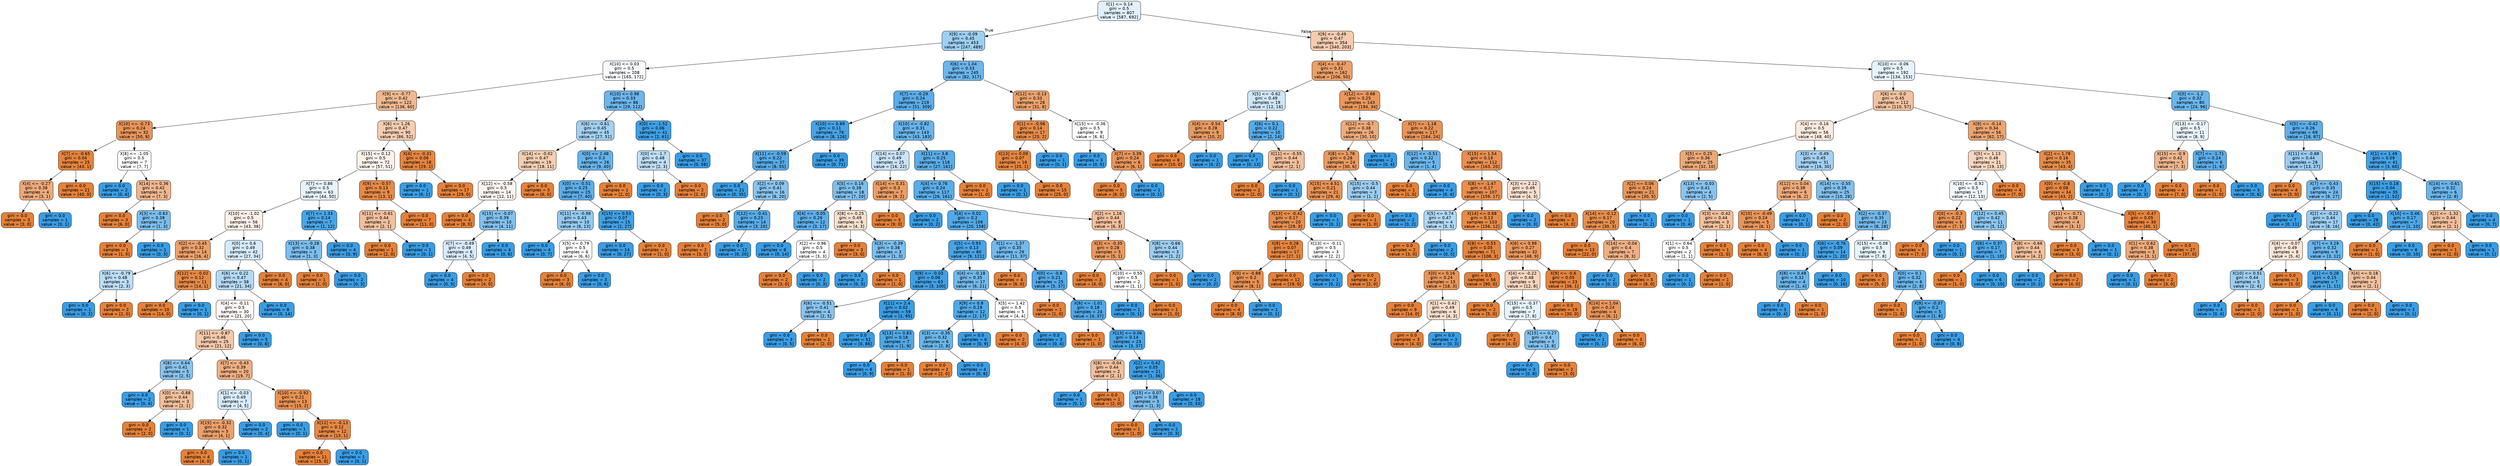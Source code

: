 digraph Tree {
node [shape=box, style="filled, rounded", color="black", fontname=helvetica] ;
edge [fontname=helvetica] ;
0 [label="X[1] <= 0.14\ngini = 0.5\nsamples = 807\nvalue = [587, 692]", fillcolor="#e1f0fb"] ;
1 [label="X[9] <= -0.09\ngini = 0.45\nsamples = 453\nvalue = [247, 489]", fillcolor="#9dcff2"] ;
0 -> 1 [labeldistance=2.5, labelangle=45, headlabel="True"] ;
2 [label="X[10] <= 0.03\ngini = 0.5\nsamples = 208\nvalue = [165, 172]", fillcolor="#f7fbfe"] ;
1 -> 2 ;
3 [label="X[9] <= -0.77\ngini = 0.42\nsamples = 122\nvalue = [136, 60]", fillcolor="#f0b990"] ;
2 -> 3 ;
4 [label="X[10] <= -0.73\ngini = 0.24\nsamples = 32\nvalue = [50, 8]", fillcolor="#e99559"] ;
3 -> 4 ;
5 [label="X[7] <= -0.65\ngini = 0.04\nsamples = 25\nvalue = [43, 1]", fillcolor="#e6843e"] ;
4 -> 5 ;
6 [label="X[4] <= -0.27\ngini = 0.38\nsamples = 4\nvalue = [3, 1]", fillcolor="#eeab7b"] ;
5 -> 6 ;
7 [label="gini = 0.0\nsamples = 3\nvalue = [3, 0]", fillcolor="#e58139"] ;
6 -> 7 ;
8 [label="gini = 0.0\nsamples = 1\nvalue = [0, 1]", fillcolor="#399de5"] ;
6 -> 8 ;
9 [label="gini = 0.0\nsamples = 21\nvalue = [40, 0]", fillcolor="#e58139"] ;
5 -> 9 ;
10 [label="X[8] <= -1.05\ngini = 0.5\nsamples = 7\nvalue = [7, 7]", fillcolor="#ffffff"] ;
4 -> 10 ;
11 [label="gini = 0.0\nsamples = 2\nvalue = [0, 4]", fillcolor="#399de5"] ;
10 -> 11 ;
12 [label="X[14] <= 0.36\ngini = 0.42\nsamples = 5\nvalue = [7, 3]", fillcolor="#f0b78e"] ;
10 -> 12 ;
13 [label="gini = 0.0\nsamples = 3\nvalue = [6, 0]", fillcolor="#e58139"] ;
12 -> 13 ;
14 [label="X[3] <= -0.63\ngini = 0.38\nsamples = 2\nvalue = [1, 3]", fillcolor="#7bbeee"] ;
12 -> 14 ;
15 [label="gini = 0.0\nsamples = 1\nvalue = [1, 0]", fillcolor="#e58139"] ;
14 -> 15 ;
16 [label="gini = 0.0\nsamples = 1\nvalue = [0, 3]", fillcolor="#399de5"] ;
14 -> 16 ;
17 [label="X[6] <= 1.26\ngini = 0.47\nsamples = 90\nvalue = [86, 52]", fillcolor="#f5cdb1"] ;
3 -> 17 ;
18 [label="X[15] <= 0.12\ngini = 0.5\nsamples = 72\nvalue = [57, 51]", fillcolor="#fcf2ea"] ;
17 -> 18 ;
19 [label="X[7] <= 0.86\ngini = 0.5\nsamples = 63\nvalue = [44, 50]", fillcolor="#e7f3fc"] ;
18 -> 19 ;
20 [label="X[10] <= -1.02\ngini = 0.5\nsamples = 56\nvalue = [43, 38]", fillcolor="#fcf0e8"] ;
19 -> 20 ;
21 [label="X[2] <= -0.45\ngini = 0.32\nsamples = 14\nvalue = [16, 4]", fillcolor="#eca06a"] ;
20 -> 21 ;
22 [label="X[6] <= -0.79\ngini = 0.48\nsamples = 3\nvalue = [2, 3]", fillcolor="#bddef6"] ;
21 -> 22 ;
23 [label="gini = 0.0\nsamples = 1\nvalue = [0, 3]", fillcolor="#399de5"] ;
22 -> 23 ;
24 [label="gini = 0.0\nsamples = 2\nvalue = [2, 0]", fillcolor="#e58139"] ;
22 -> 24 ;
25 [label="X[12] <= -0.02\ngini = 0.12\nsamples = 11\nvalue = [14, 1]", fillcolor="#e78a47"] ;
21 -> 25 ;
26 [label="gini = 0.0\nsamples = 10\nvalue = [14, 0]", fillcolor="#e58139"] ;
25 -> 26 ;
27 [label="gini = 0.0\nsamples = 1\nvalue = [0, 1]", fillcolor="#399de5"] ;
25 -> 27 ;
28 [label="X[0] <= 0.6\ngini = 0.49\nsamples = 42\nvalue = [27, 34]", fillcolor="#d6ebfa"] ;
20 -> 28 ;
29 [label="X[6] <= 0.22\ngini = 0.47\nsamples = 38\nvalue = [21, 34]", fillcolor="#b3daf5"] ;
28 -> 29 ;
30 [label="X[4] <= -0.11\ngini = 0.5\nsamples = 30\nvalue = [21, 20]", fillcolor="#fef9f6"] ;
29 -> 30 ;
31 [label="X[11] <= -0.87\ngini = 0.46\nsamples = 25\nvalue = [21, 12]", fillcolor="#f4c9aa"] ;
30 -> 31 ;
32 [label="X[8] <= 0.64\ngini = 0.41\nsamples = 5\nvalue = [2, 5]", fillcolor="#88c4ef"] ;
31 -> 32 ;
33 [label="gini = 0.0\nsamples = 2\nvalue = [0, 4]", fillcolor="#399de5"] ;
32 -> 33 ;
34 [label="X[0] <= -0.88\ngini = 0.44\nsamples = 3\nvalue = [2, 1]", fillcolor="#f2c09c"] ;
32 -> 34 ;
35 [label="gini = 0.0\nsamples = 2\nvalue = [2, 0]", fillcolor="#e58139"] ;
34 -> 35 ;
36 [label="gini = 0.0\nsamples = 1\nvalue = [0, 1]", fillcolor="#399de5"] ;
34 -> 36 ;
37 [label="X[7] <= -0.43\ngini = 0.39\nsamples = 20\nvalue = [19, 7]", fillcolor="#efaf82"] ;
31 -> 37 ;
38 [label="X[1] <= -0.03\ngini = 0.49\nsamples = 7\nvalue = [4, 5]", fillcolor="#d7ebfa"] ;
37 -> 38 ;
39 [label="X[15] <= -0.32\ngini = 0.32\nsamples = 5\nvalue = [4, 1]", fillcolor="#eca06a"] ;
38 -> 39 ;
40 [label="gini = 0.0\nsamples = 4\nvalue = [4, 0]", fillcolor="#e58139"] ;
39 -> 40 ;
41 [label="gini = 0.0\nsamples = 1\nvalue = [0, 1]", fillcolor="#399de5"] ;
39 -> 41 ;
42 [label="gini = 0.0\nsamples = 2\nvalue = [0, 4]", fillcolor="#399de5"] ;
38 -> 42 ;
43 [label="X[10] <= -0.92\ngini = 0.21\nsamples = 13\nvalue = [15, 2]", fillcolor="#e89253"] ;
37 -> 43 ;
44 [label="gini = 0.0\nsamples = 1\nvalue = [0, 1]", fillcolor="#399de5"] ;
43 -> 44 ;
45 [label="X[12] <= -0.13\ngini = 0.12\nsamples = 12\nvalue = [15, 1]", fillcolor="#e78946"] ;
43 -> 45 ;
46 [label="gini = 0.0\nsamples = 11\nvalue = [15, 0]", fillcolor="#e58139"] ;
45 -> 46 ;
47 [label="gini = 0.0\nsamples = 1\nvalue = [0, 1]", fillcolor="#399de5"] ;
45 -> 47 ;
48 [label="gini = 0.0\nsamples = 5\nvalue = [0, 8]", fillcolor="#399de5"] ;
30 -> 48 ;
49 [label="gini = 0.0\nsamples = 8\nvalue = [0, 14]", fillcolor="#399de5"] ;
29 -> 49 ;
50 [label="gini = 0.0\nsamples = 4\nvalue = [6, 0]", fillcolor="#e58139"] ;
28 -> 50 ;
51 [label="X[7] <= 1.33\ngini = 0.14\nsamples = 7\nvalue = [1, 12]", fillcolor="#49a5e7"] ;
19 -> 51 ;
52 [label="X[13] <= -0.28\ngini = 0.38\nsamples = 3\nvalue = [1, 3]", fillcolor="#7bbeee"] ;
51 -> 52 ;
53 [label="gini = 0.0\nsamples = 1\nvalue = [1, 0]", fillcolor="#e58139"] ;
52 -> 53 ;
54 [label="gini = 0.0\nsamples = 2\nvalue = [0, 3]", fillcolor="#399de5"] ;
52 -> 54 ;
55 [label="gini = 0.0\nsamples = 4\nvalue = [0, 9]", fillcolor="#399de5"] ;
51 -> 55 ;
56 [label="X[9] <= -0.57\ngini = 0.13\nsamples = 9\nvalue = [13, 1]", fillcolor="#e78b48"] ;
18 -> 56 ;
57 [label="X[11] <= -0.61\ngini = 0.44\nsamples = 2\nvalue = [2, 1]", fillcolor="#f2c09c"] ;
56 -> 57 ;
58 [label="gini = 0.0\nsamples = 1\nvalue = [2, 0]", fillcolor="#e58139"] ;
57 -> 58 ;
59 [label="gini = 0.0\nsamples = 1\nvalue = [0, 1]", fillcolor="#399de5"] ;
57 -> 59 ;
60 [label="gini = 0.0\nsamples = 7\nvalue = [11, 0]", fillcolor="#e58139"] ;
56 -> 60 ;
61 [label="X[4] <= -0.31\ngini = 0.06\nsamples = 18\nvalue = [29, 1]", fillcolor="#e68540"] ;
17 -> 61 ;
62 [label="gini = 0.0\nsamples = 1\nvalue = [0, 1]", fillcolor="#399de5"] ;
61 -> 62 ;
63 [label="gini = 0.0\nsamples = 17\nvalue = [29, 0]", fillcolor="#e58139"] ;
61 -> 63 ;
64 [label="X[10] <= 0.98\ngini = 0.33\nsamples = 86\nvalue = [29, 112]", fillcolor="#6cb6ec"] ;
2 -> 64 ;
65 [label="X[6] <= -0.61\ngini = 0.45\nsamples = 45\nvalue = [27, 51]", fillcolor="#a2d1f3"] ;
64 -> 65 ;
66 [label="X[14] <= -0.02\ngini = 0.47\nsamples = 19\nvalue = [18, 11]", fillcolor="#f5ceb2"] ;
65 -> 66 ;
67 [label="X[12] <= -0.58\ngini = 0.5\nsamples = 14\nvalue = [12, 11]", fillcolor="#fdf5ef"] ;
66 -> 67 ;
68 [label="gini = 0.0\nsamples = 4\nvalue = [8, 0]", fillcolor="#e58139"] ;
67 -> 68 ;
69 [label="X[15] <= -0.07\ngini = 0.39\nsamples = 10\nvalue = [4, 11]", fillcolor="#81c1ee"] ;
67 -> 69 ;
70 [label="X[7] <= -0.49\ngini = 0.49\nsamples = 6\nvalue = [4, 5]", fillcolor="#d7ebfa"] ;
69 -> 70 ;
71 [label="gini = 0.0\nsamples = 4\nvalue = [0, 5]", fillcolor="#399de5"] ;
70 -> 71 ;
72 [label="gini = 0.0\nsamples = 2\nvalue = [4, 0]", fillcolor="#e58139"] ;
70 -> 72 ;
73 [label="gini = 0.0\nsamples = 4\nvalue = [0, 6]", fillcolor="#399de5"] ;
69 -> 73 ;
74 [label="gini = 0.0\nsamples = 5\nvalue = [6, 0]", fillcolor="#e58139"] ;
66 -> 74 ;
75 [label="X[0] <= 2.48\ngini = 0.3\nsamples = 26\nvalue = [9, 40]", fillcolor="#66b3eb"] ;
65 -> 75 ;
76 [label="X[0] <= -0.51\ngini = 0.25\nsamples = 25\nvalue = [7, 40]", fillcolor="#5caeea"] ;
75 -> 76 ;
77 [label="X[11] <= -0.98\ngini = 0.43\nsamples = 10\nvalue = [6, 13]", fillcolor="#94caf1"] ;
76 -> 77 ;
78 [label="gini = 0.0\nsamples = 4\nvalue = [0, 7]", fillcolor="#399de5"] ;
77 -> 78 ;
79 [label="X[5] <= 0.79\ngini = 0.5\nsamples = 6\nvalue = [6, 6]", fillcolor="#ffffff"] ;
77 -> 79 ;
80 [label="gini = 0.0\nsamples = 3\nvalue = [6, 0]", fillcolor="#e58139"] ;
79 -> 80 ;
81 [label="gini = 0.0\nsamples = 3\nvalue = [0, 6]", fillcolor="#399de5"] ;
79 -> 81 ;
82 [label="X[15] <= 0.53\ngini = 0.07\nsamples = 15\nvalue = [1, 27]", fillcolor="#40a1e6"] ;
76 -> 82 ;
83 [label="gini = 0.0\nsamples = 14\nvalue = [0, 27]", fillcolor="#399de5"] ;
82 -> 83 ;
84 [label="gini = 0.0\nsamples = 1\nvalue = [1, 0]", fillcolor="#e58139"] ;
82 -> 84 ;
85 [label="gini = 0.0\nsamples = 1\nvalue = [2, 0]", fillcolor="#e58139"] ;
75 -> 85 ;
86 [label="X[0] <= -1.52\ngini = 0.06\nsamples = 41\nvalue = [2, 61]", fillcolor="#3fa0e6"] ;
64 -> 86 ;
87 [label="X[0] <= -1.7\ngini = 0.48\nsamples = 4\nvalue = [2, 3]", fillcolor="#bddef6"] ;
86 -> 87 ;
88 [label="gini = 0.0\nsamples = 2\nvalue = [0, 3]", fillcolor="#399de5"] ;
87 -> 88 ;
89 [label="gini = 0.0\nsamples = 2\nvalue = [2, 0]", fillcolor="#e58139"] ;
87 -> 89 ;
90 [label="gini = 0.0\nsamples = 37\nvalue = [0, 58]", fillcolor="#399de5"] ;
86 -> 90 ;
91 [label="X[6] <= 1.04\ngini = 0.33\nsamples = 245\nvalue = [82, 317]", fillcolor="#6cb6ec"] ;
1 -> 91 ;
92 [label="X[7] <= -0.29\ngini = 0.24\nsamples = 219\nvalue = [51, 309]", fillcolor="#5aade9"] ;
91 -> 92 ;
93 [label="X[10] <= 0.89\ngini = 0.11\nsamples = 76\nvalue = [8, 126]", fillcolor="#46a3e7"] ;
92 -> 93 ;
94 [label="X[11] <= -0.59\ngini = 0.22\nsamples = 37\nvalue = [8, 55]", fillcolor="#56abe9"] ;
93 -> 94 ;
95 [label="gini = 0.0\nsamples = 21\nvalue = [0, 35]", fillcolor="#399de5"] ;
94 -> 95 ;
96 [label="X[2] <= 0.09\ngini = 0.41\nsamples = 16\nvalue = [8, 20]", fillcolor="#88c4ef"] ;
94 -> 96 ;
97 [label="gini = 0.0\nsamples = 2\nvalue = [5, 0]", fillcolor="#e58139"] ;
96 -> 97 ;
98 [label="X[12] <= -0.41\ngini = 0.23\nsamples = 14\nvalue = [3, 20]", fillcolor="#57ace9"] ;
96 -> 98 ;
99 [label="gini = 0.0\nsamples = 2\nvalue = [3, 0]", fillcolor="#e58139"] ;
98 -> 99 ;
100 [label="gini = 0.0\nsamples = 12\nvalue = [0, 20]", fillcolor="#399de5"] ;
98 -> 100 ;
101 [label="gini = 0.0\nsamples = 39\nvalue = [0, 71]", fillcolor="#399de5"] ;
93 -> 101 ;
102 [label="X[10] <= -0.82\ngini = 0.31\nsamples = 143\nvalue = [43, 183]", fillcolor="#68b4eb"] ;
92 -> 102 ;
103 [label="X[14] <= 0.07\ngini = 0.49\nsamples = 25\nvalue = [16, 22]", fillcolor="#c9e4f8"] ;
102 -> 103 ;
104 [label="X[5] <= 0.16\ngini = 0.38\nsamples = 18\nvalue = [7, 20]", fillcolor="#7ebfee"] ;
103 -> 104 ;
105 [label="X[4] <= -0.05\ngini = 0.26\nsamples = 12\nvalue = [3, 17]", fillcolor="#5caeea"] ;
104 -> 105 ;
106 [label="gini = 0.0\nsamples = 8\nvalue = [0, 14]", fillcolor="#399de5"] ;
105 -> 106 ;
107 [label="X[2] <= 0.96\ngini = 0.5\nsamples = 4\nvalue = [3, 3]", fillcolor="#ffffff"] ;
105 -> 107 ;
108 [label="gini = 0.0\nsamples = 2\nvalue = [3, 0]", fillcolor="#e58139"] ;
107 -> 108 ;
109 [label="gini = 0.0\nsamples = 2\nvalue = [0, 3]", fillcolor="#399de5"] ;
107 -> 109 ;
110 [label="X[8] <= 0.25\ngini = 0.49\nsamples = 6\nvalue = [4, 3]", fillcolor="#f8e0ce"] ;
104 -> 110 ;
111 [label="gini = 0.0\nsamples = 3\nvalue = [3, 0]", fillcolor="#e58139"] ;
110 -> 111 ;
112 [label="X[3] <= -0.39\ngini = 0.38\nsamples = 3\nvalue = [1, 3]", fillcolor="#7bbeee"] ;
110 -> 112 ;
113 [label="gini = 0.0\nsamples = 2\nvalue = [0, 3]", fillcolor="#399de5"] ;
112 -> 113 ;
114 [label="gini = 0.0\nsamples = 1\nvalue = [1, 0]", fillcolor="#e58139"] ;
112 -> 114 ;
115 [label="X[14] <= 0.31\ngini = 0.3\nsamples = 7\nvalue = [9, 2]", fillcolor="#eb9d65"] ;
103 -> 115 ;
116 [label="gini = 0.0\nsamples = 5\nvalue = [9, 0]", fillcolor="#e58139"] ;
115 -> 116 ;
117 [label="gini = 0.0\nsamples = 2\nvalue = [0, 2]", fillcolor="#399de5"] ;
115 -> 117 ;
118 [label="X[11] <= 3.8\ngini = 0.25\nsamples = 118\nvalue = [27, 161]", fillcolor="#5aade9"] ;
102 -> 118 ;
119 [label="X[4] <= 0.76\ngini = 0.24\nsamples = 117\nvalue = [26, 161]", fillcolor="#59ade9"] ;
118 -> 119 ;
120 [label="X[4] <= 0.02\ngini = 0.2\nsamples = 109\nvalue = [20, 158]", fillcolor="#52a9e8"] ;
119 -> 120 ;
121 [label="X[5] <= 0.93\ngini = 0.13\nsamples = 80\nvalue = [9, 121]", fillcolor="#48a4e7"] ;
120 -> 121 ;
122 [label="X[9] <= -0.03\ngini = 0.06\nsamples = 63\nvalue = [3, 100]", fillcolor="#3fa0e6"] ;
121 -> 122 ;
123 [label="X[6] <= -0.51\ngini = 0.41\nsamples = 4\nvalue = [2, 5]", fillcolor="#88c4ef"] ;
122 -> 123 ;
124 [label="gini = 0.0\nsamples = 3\nvalue = [0, 5]", fillcolor="#399de5"] ;
123 -> 124 ;
125 [label="gini = 0.0\nsamples = 1\nvalue = [2, 0]", fillcolor="#e58139"] ;
123 -> 125 ;
126 [label="X[11] <= 2.4\ngini = 0.02\nsamples = 59\nvalue = [1, 95]", fillcolor="#3b9ee5"] ;
122 -> 126 ;
127 [label="gini = 0.0\nsamples = 52\nvalue = [0, 86]", fillcolor="#399de5"] ;
126 -> 127 ;
128 [label="X[13] <= 0.83\ngini = 0.18\nsamples = 7\nvalue = [1, 9]", fillcolor="#4fa8e8"] ;
126 -> 128 ;
129 [label="gini = 0.0\nsamples = 6\nvalue = [0, 9]", fillcolor="#399de5"] ;
128 -> 129 ;
130 [label="gini = 0.0\nsamples = 1\nvalue = [1, 0]", fillcolor="#e58139"] ;
128 -> 130 ;
131 [label="X[4] <= -0.18\ngini = 0.35\nsamples = 17\nvalue = [6, 21]", fillcolor="#72b9ec"] ;
121 -> 131 ;
132 [label="X[9] <= 0.8\ngini = 0.19\nsamples = 12\nvalue = [2, 17]", fillcolor="#50a9e8"] ;
131 -> 132 ;
133 [label="X[3] <= -0.35\ngini = 0.32\nsamples = 6\nvalue = [2, 8]", fillcolor="#6ab6ec"] ;
132 -> 133 ;
134 [label="gini = 0.0\nsamples = 2\nvalue = [2, 0]", fillcolor="#e58139"] ;
133 -> 134 ;
135 [label="gini = 0.0\nsamples = 4\nvalue = [0, 8]", fillcolor="#399de5"] ;
133 -> 135 ;
136 [label="gini = 0.0\nsamples = 6\nvalue = [0, 9]", fillcolor="#399de5"] ;
132 -> 136 ;
137 [label="X[5] <= 1.42\ngini = 0.5\nsamples = 5\nvalue = [4, 4]", fillcolor="#ffffff"] ;
131 -> 137 ;
138 [label="gini = 0.0\nsamples = 2\nvalue = [4, 0]", fillcolor="#e58139"] ;
137 -> 138 ;
139 [label="gini = 0.0\nsamples = 3\nvalue = [0, 4]", fillcolor="#399de5"] ;
137 -> 139 ;
140 [label="X[1] <= -1.37\ngini = 0.35\nsamples = 29\nvalue = [11, 37]", fillcolor="#74baed"] ;
120 -> 140 ;
141 [label="gini = 0.0\nsamples = 4\nvalue = [6, 0]", fillcolor="#e58139"] ;
140 -> 141 ;
142 [label="X[0] <= -0.8\ngini = 0.21\nsamples = 25\nvalue = [5, 37]", fillcolor="#54aae9"] ;
140 -> 142 ;
143 [label="gini = 0.0\nsamples = 1\nvalue = [1, 0]", fillcolor="#e58139"] ;
142 -> 143 ;
144 [label="X[6] <= -1.01\ngini = 0.18\nsamples = 24\nvalue = [4, 37]", fillcolor="#4ea8e8"] ;
142 -> 144 ;
145 [label="gini = 0.0\nsamples = 1\nvalue = [1, 0]", fillcolor="#e58139"] ;
144 -> 145 ;
146 [label="X[13] <= 0.06\ngini = 0.14\nsamples = 23\nvalue = [3, 37]", fillcolor="#49a5e7"] ;
144 -> 146 ;
147 [label="X[8] <= -0.04\ngini = 0.44\nsamples = 2\nvalue = [2, 1]", fillcolor="#f2c09c"] ;
146 -> 147 ;
148 [label="gini = 0.0\nsamples = 1\nvalue = [0, 1]", fillcolor="#399de5"] ;
147 -> 148 ;
149 [label="gini = 0.0\nsamples = 1\nvalue = [2, 0]", fillcolor="#e58139"] ;
147 -> 149 ;
150 [label="X[2] <= 0.42\ngini = 0.05\nsamples = 21\nvalue = [1, 36]", fillcolor="#3ea0e6"] ;
146 -> 150 ;
151 [label="X[15] <= 0.07\ngini = 0.38\nsamples = 3\nvalue = [1, 3]", fillcolor="#7bbeee"] ;
150 -> 151 ;
152 [label="gini = 0.0\nsamples = 1\nvalue = [1, 0]", fillcolor="#e58139"] ;
151 -> 152 ;
153 [label="gini = 0.0\nsamples = 2\nvalue = [0, 3]", fillcolor="#399de5"] ;
151 -> 153 ;
154 [label="gini = 0.0\nsamples = 18\nvalue = [0, 33]", fillcolor="#399de5"] ;
150 -> 154 ;
155 [label="X[2] <= 1.16\ngini = 0.44\nsamples = 8\nvalue = [6, 3]", fillcolor="#f2c09c"] ;
119 -> 155 ;
156 [label="X[3] <= -0.35\ngini = 0.28\nsamples = 5\nvalue = [5, 1]", fillcolor="#ea9a61"] ;
155 -> 156 ;
157 [label="gini = 0.0\nsamples = 3\nvalue = [4, 0]", fillcolor="#e58139"] ;
156 -> 157 ;
158 [label="X[10] <= 0.55\ngini = 0.5\nsamples = 2\nvalue = [1, 1]", fillcolor="#ffffff"] ;
156 -> 158 ;
159 [label="gini = 0.0\nsamples = 1\nvalue = [0, 1]", fillcolor="#399de5"] ;
158 -> 159 ;
160 [label="gini = 0.0\nsamples = 1\nvalue = [1, 0]", fillcolor="#e58139"] ;
158 -> 160 ;
161 [label="X[8] <= -0.66\ngini = 0.44\nsamples = 3\nvalue = [1, 2]", fillcolor="#9ccef2"] ;
155 -> 161 ;
162 [label="gini = 0.0\nsamples = 1\nvalue = [1, 0]", fillcolor="#e58139"] ;
161 -> 162 ;
163 [label="gini = 0.0\nsamples = 2\nvalue = [0, 2]", fillcolor="#399de5"] ;
161 -> 163 ;
164 [label="gini = 0.0\nsamples = 1\nvalue = [1, 0]", fillcolor="#e58139"] ;
118 -> 164 ;
165 [label="X[12] <= -0.13\ngini = 0.33\nsamples = 26\nvalue = [31, 8]", fillcolor="#eca26c"] ;
91 -> 165 ;
166 [label="X[1] <= -0.06\ngini = 0.14\nsamples = 17\nvalue = [25, 2]", fillcolor="#e78b49"] ;
165 -> 166 ;
167 [label="X[13] <= 0.09\ngini = 0.07\nsamples = 16\nvalue = [25, 1]", fillcolor="#e68641"] ;
166 -> 167 ;
168 [label="gini = 0.0\nsamples = 1\nvalue = [0, 1]", fillcolor="#399de5"] ;
167 -> 168 ;
169 [label="gini = 0.0\nsamples = 15\nvalue = [25, 0]", fillcolor="#e58139"] ;
167 -> 169 ;
170 [label="gini = 0.0\nsamples = 1\nvalue = [0, 1]", fillcolor="#399de5"] ;
166 -> 170 ;
171 [label="X[15] <= -0.36\ngini = 0.5\nsamples = 9\nvalue = [6, 6]", fillcolor="#ffffff"] ;
165 -> 171 ;
172 [label="gini = 0.0\nsamples = 3\nvalue = [0, 5]", fillcolor="#399de5"] ;
171 -> 172 ;
173 [label="X[7] <= 3.39\ngini = 0.24\nsamples = 6\nvalue = [6, 1]", fillcolor="#e9965a"] ;
171 -> 173 ;
174 [label="gini = 0.0\nsamples = 5\nvalue = [6, 0]", fillcolor="#e58139"] ;
173 -> 174 ;
175 [label="gini = 0.0\nsamples = 1\nvalue = [0, 1]", fillcolor="#399de5"] ;
173 -> 175 ;
176 [label="X[9] <= -0.49\ngini = 0.47\nsamples = 354\nvalue = [340, 203]", fillcolor="#f5ccaf"] ;
0 -> 176 [labeldistance=2.5, labelangle=-45, headlabel="False"] ;
177 [label="X[4] <= -0.47\ngini = 0.31\nsamples = 162\nvalue = [206, 50]", fillcolor="#eba069"] ;
176 -> 177 ;
178 [label="X[5] <= -0.62\ngini = 0.49\nsamples = 19\nvalue = [12, 16]", fillcolor="#cee6f8"] ;
177 -> 178 ;
179 [label="X[4] <= -0.54\ngini = 0.28\nsamples = 9\nvalue = [10, 2]", fillcolor="#ea9a61"] ;
178 -> 179 ;
180 [label="gini = 0.0\nsamples = 8\nvalue = [10, 0]", fillcolor="#e58139"] ;
179 -> 180 ;
181 [label="gini = 0.0\nsamples = 1\nvalue = [0, 2]", fillcolor="#399de5"] ;
179 -> 181 ;
182 [label="X[6] <= 0.1\ngini = 0.22\nsamples = 10\nvalue = [2, 14]", fillcolor="#55abe9"] ;
178 -> 182 ;
183 [label="gini = 0.0\nsamples = 7\nvalue = [0, 13]", fillcolor="#399de5"] ;
182 -> 183 ;
184 [label="X[11] <= -0.55\ngini = 0.44\nsamples = 3\nvalue = [2, 1]", fillcolor="#f2c09c"] ;
182 -> 184 ;
185 [label="gini = 0.0\nsamples = 2\nvalue = [2, 0]", fillcolor="#e58139"] ;
184 -> 185 ;
186 [label="gini = 0.0\nsamples = 1\nvalue = [0, 1]", fillcolor="#399de5"] ;
184 -> 186 ;
187 [label="X[12] <= -0.68\ngini = 0.25\nsamples = 143\nvalue = [194, 34]", fillcolor="#ea975c"] ;
177 -> 187 ;
188 [label="X[12] <= -0.7\ngini = 0.38\nsamples = 26\nvalue = [30, 10]", fillcolor="#eeab7b"] ;
187 -> 188 ;
189 [label="X[8] <= 1.78\ngini = 0.28\nsamples = 24\nvalue = [30, 6]", fillcolor="#ea9a61"] ;
188 -> 189 ;
190 [label="X[15] <= 4.51\ngini = 0.21\nsamples = 21\nvalue = [29, 4]", fillcolor="#e99254"] ;
189 -> 190 ;
191 [label="X[13] <= -0.42\ngini = 0.17\nsamples = 20\nvalue = [29, 3]", fillcolor="#e88e4d"] ;
190 -> 191 ;
192 [label="X[8] <= 0.28\ngini = 0.07\nsamples = 17\nvalue = [27, 1]", fillcolor="#e68640"] ;
191 -> 192 ;
193 [label="X[0] <= -0.88\ngini = 0.2\nsamples = 5\nvalue = [8, 1]", fillcolor="#e89152"] ;
192 -> 193 ;
194 [label="gini = 0.0\nsamples = 4\nvalue = [8, 0]", fillcolor="#e58139"] ;
193 -> 194 ;
195 [label="gini = 0.0\nsamples = 1\nvalue = [0, 1]", fillcolor="#399de5"] ;
193 -> 195 ;
196 [label="gini = 0.0\nsamples = 12\nvalue = [19, 0]", fillcolor="#e58139"] ;
192 -> 196 ;
197 [label="X[13] <= -0.11\ngini = 0.5\nsamples = 3\nvalue = [2, 2]", fillcolor="#ffffff"] ;
191 -> 197 ;
198 [label="gini = 0.0\nsamples = 1\nvalue = [0, 2]", fillcolor="#399de5"] ;
197 -> 198 ;
199 [label="gini = 0.0\nsamples = 2\nvalue = [2, 0]", fillcolor="#e58139"] ;
197 -> 199 ;
200 [label="gini = 0.0\nsamples = 1\nvalue = [0, 1]", fillcolor="#399de5"] ;
190 -> 200 ;
201 [label="X[15] <= -0.5\ngini = 0.44\nsamples = 3\nvalue = [1, 2]", fillcolor="#9ccef2"] ;
189 -> 201 ;
202 [label="gini = 0.0\nsamples = 1\nvalue = [1, 0]", fillcolor="#e58139"] ;
201 -> 202 ;
203 [label="gini = 0.0\nsamples = 2\nvalue = [0, 2]", fillcolor="#399de5"] ;
201 -> 203 ;
204 [label="gini = 0.0\nsamples = 2\nvalue = [0, 4]", fillcolor="#399de5"] ;
188 -> 204 ;
205 [label="X[7] <= -1.18\ngini = 0.22\nsamples = 117\nvalue = [164, 24]", fillcolor="#e99356"] ;
187 -> 205 ;
206 [label="X[12] <= -0.51\ngini = 0.32\nsamples = 5\nvalue = [1, 4]", fillcolor="#6ab6ec"] ;
205 -> 206 ;
207 [label="gini = 0.0\nsamples = 1\nvalue = [1, 0]", fillcolor="#e58139"] ;
206 -> 207 ;
208 [label="gini = 0.0\nsamples = 4\nvalue = [0, 4]", fillcolor="#399de5"] ;
206 -> 208 ;
209 [label="X[15] <= 1.54\ngini = 0.19\nsamples = 112\nvalue = [163, 20]", fillcolor="#e89051"] ;
205 -> 209 ;
210 [label="X[8] <= -1.47\ngini = 0.17\nsamples = 107\nvalue = [159, 17]", fillcolor="#e88e4e"] ;
209 -> 210 ;
211 [label="X[5] <= 0.74\ngini = 0.47\nsamples = 4\nvalue = [3, 5]", fillcolor="#b0d8f5"] ;
210 -> 211 ;
212 [label="gini = 0.0\nsamples = 2\nvalue = [3, 0]", fillcolor="#e58139"] ;
211 -> 212 ;
213 [label="gini = 0.0\nsamples = 2\nvalue = [0, 5]", fillcolor="#399de5"] ;
211 -> 213 ;
214 [label="X[14] <= 0.68\ngini = 0.13\nsamples = 103\nvalue = [156, 12]", fillcolor="#e78b48"] ;
210 -> 214 ;
215 [label="X[8] <= -0.53\ngini = 0.05\nsamples = 71\nvalue = [108, 3]", fillcolor="#e6843e"] ;
214 -> 215 ;
216 [label="X[0] <= 0.16\ngini = 0.24\nsamples = 15\nvalue = [18, 3]", fillcolor="#e9965a"] ;
215 -> 216 ;
217 [label="gini = 0.0\nsamples = 9\nvalue = [14, 0]", fillcolor="#e58139"] ;
216 -> 217 ;
218 [label="X[1] <= 0.42\ngini = 0.49\nsamples = 6\nvalue = [4, 3]", fillcolor="#f8e0ce"] ;
216 -> 218 ;
219 [label="gini = 0.0\nsamples = 3\nvalue = [4, 0]", fillcolor="#e58139"] ;
218 -> 219 ;
220 [label="gini = 0.0\nsamples = 3\nvalue = [0, 3]", fillcolor="#399de5"] ;
218 -> 220 ;
221 [label="gini = 0.0\nsamples = 56\nvalue = [90, 0]", fillcolor="#e58139"] ;
215 -> 221 ;
222 [label="X[6] <= 0.98\ngini = 0.27\nsamples = 32\nvalue = [48, 9]", fillcolor="#ea995e"] ;
214 -> 222 ;
223 [label="X[4] <= -0.22\ngini = 0.48\nsamples = 9\nvalue = [12, 8]", fillcolor="#f6d5bd"] ;
222 -> 223 ;
224 [label="gini = 0.0\nsamples = 2\nvalue = [5, 0]", fillcolor="#e58139"] ;
223 -> 224 ;
225 [label="X[15] <= -0.37\ngini = 0.5\nsamples = 7\nvalue = [7, 8]", fillcolor="#e6f3fc"] ;
223 -> 225 ;
226 [label="gini = 0.0\nsamples = 2\nvalue = [4, 0]", fillcolor="#e58139"] ;
225 -> 226 ;
227 [label="X[15] <= 0.27\ngini = 0.4\nsamples = 5\nvalue = [3, 8]", fillcolor="#83c2ef"] ;
225 -> 227 ;
228 [label="gini = 0.0\nsamples = 3\nvalue = [0, 8]", fillcolor="#399de5"] ;
227 -> 228 ;
229 [label="gini = 0.0\nsamples = 2\nvalue = [3, 0]", fillcolor="#e58139"] ;
227 -> 229 ;
230 [label="X[9] <= -0.6\ngini = 0.05\nsamples = 23\nvalue = [36, 1]", fillcolor="#e6843e"] ;
222 -> 230 ;
231 [label="gini = 0.0\nsamples = 19\nvalue = [30, 0]", fillcolor="#e58139"] ;
230 -> 231 ;
232 [label="X[14] <= 1.04\ngini = 0.24\nsamples = 4\nvalue = [6, 1]", fillcolor="#e9965a"] ;
230 -> 232 ;
233 [label="gini = 0.0\nsamples = 1\nvalue = [0, 1]", fillcolor="#399de5"] ;
232 -> 233 ;
234 [label="gini = 0.0\nsamples = 3\nvalue = [6, 0]", fillcolor="#e58139"] ;
232 -> 234 ;
235 [label="X[3] <= 2.12\ngini = 0.49\nsamples = 5\nvalue = [4, 3]", fillcolor="#f8e0ce"] ;
209 -> 235 ;
236 [label="gini = 0.0\nsamples = 2\nvalue = [0, 3]", fillcolor="#399de5"] ;
235 -> 236 ;
237 [label="gini = 0.0\nsamples = 3\nvalue = [4, 0]", fillcolor="#e58139"] ;
235 -> 237 ;
238 [label="X[10] <= -0.06\ngini = 0.5\nsamples = 192\nvalue = [134, 153]", fillcolor="#e6f3fc"] ;
176 -> 238 ;
239 [label="X[6] <= -0.0\ngini = 0.45\nsamples = 112\nvalue = [110, 57]", fillcolor="#f2c2a0"] ;
238 -> 239 ;
240 [label="X[4] <= -0.16\ngini = 0.5\nsamples = 56\nvalue = [48, 40]", fillcolor="#fbeade"] ;
239 -> 240 ;
241 [label="X[5] <= 0.25\ngini = 0.36\nsamples = 25\nvalue = [32, 10]", fillcolor="#eda877"] ;
240 -> 241 ;
242 [label="X[2] <= 0.06\ngini = 0.24\nsamples = 21\nvalue = [30, 5]", fillcolor="#e9965a"] ;
241 -> 242 ;
243 [label="X[14] <= -0.12\ngini = 0.17\nsamples = 20\nvalue = [30, 3]", fillcolor="#e88e4d"] ;
242 -> 243 ;
244 [label="gini = 0.0\nsamples = 13\nvalue = [22, 0]", fillcolor="#e58139"] ;
243 -> 244 ;
245 [label="X[14] <= -0.04\ngini = 0.4\nsamples = 7\nvalue = [8, 3]", fillcolor="#efb083"] ;
243 -> 245 ;
246 [label="gini = 0.0\nsamples = 2\nvalue = [0, 3]", fillcolor="#399de5"] ;
245 -> 246 ;
247 [label="gini = 0.0\nsamples = 5\nvalue = [8, 0]", fillcolor="#e58139"] ;
245 -> 247 ;
248 [label="gini = 0.0\nsamples = 1\nvalue = [0, 2]", fillcolor="#399de5"] ;
242 -> 248 ;
249 [label="X[13] <= -0.03\ngini = 0.41\nsamples = 4\nvalue = [2, 5]", fillcolor="#88c4ef"] ;
241 -> 249 ;
250 [label="gini = 0.0\nsamples = 1\nvalue = [0, 4]", fillcolor="#399de5"] ;
249 -> 250 ;
251 [label="X[3] <= -0.42\ngini = 0.44\nsamples = 3\nvalue = [2, 1]", fillcolor="#f2c09c"] ;
249 -> 251 ;
252 [label="X[1] <= 0.64\ngini = 0.5\nsamples = 2\nvalue = [1, 1]", fillcolor="#ffffff"] ;
251 -> 252 ;
253 [label="gini = 0.0\nsamples = 1\nvalue = [0, 1]", fillcolor="#399de5"] ;
252 -> 253 ;
254 [label="gini = 0.0\nsamples = 1\nvalue = [1, 0]", fillcolor="#e58139"] ;
252 -> 254 ;
255 [label="gini = 0.0\nsamples = 1\nvalue = [1, 0]", fillcolor="#e58139"] ;
251 -> 255 ;
256 [label="X[3] <= -0.49\ngini = 0.45\nsamples = 31\nvalue = [16, 30]", fillcolor="#a3d1f3"] ;
240 -> 256 ;
257 [label="X[12] <= 0.04\ngini = 0.38\nsamples = 6\nvalue = [6, 2]", fillcolor="#eeab7b"] ;
256 -> 257 ;
258 [label="X[10] <= -0.49\ngini = 0.24\nsamples = 5\nvalue = [6, 1]", fillcolor="#e9965a"] ;
257 -> 258 ;
259 [label="gini = 0.0\nsamples = 4\nvalue = [6, 0]", fillcolor="#e58139"] ;
258 -> 259 ;
260 [label="gini = 0.0\nsamples = 1\nvalue = [0, 1]", fillcolor="#399de5"] ;
258 -> 260 ;
261 [label="gini = 0.0\nsamples = 1\nvalue = [0, 1]", fillcolor="#399de5"] ;
257 -> 261 ;
262 [label="X[14] <= -0.55\ngini = 0.39\nsamples = 25\nvalue = [10, 28]", fillcolor="#80c0ee"] ;
256 -> 262 ;
263 [label="gini = 0.0\nsamples = 2\nvalue = [2, 0]", fillcolor="#e58139"] ;
262 -> 263 ;
264 [label="X[2] <= -0.37\ngini = 0.35\nsamples = 23\nvalue = [8, 28]", fillcolor="#72b9ec"] ;
262 -> 264 ;
265 [label="X[6] <= -0.76\ngini = 0.09\nsamples = 14\nvalue = [1, 20]", fillcolor="#43a2e6"] ;
264 -> 265 ;
266 [label="X[8] <= 0.48\ngini = 0.32\nsamples = 4\nvalue = [1, 4]", fillcolor="#6ab6ec"] ;
265 -> 266 ;
267 [label="gini = 0.0\nsamples = 3\nvalue = [0, 4]", fillcolor="#399de5"] ;
266 -> 267 ;
268 [label="gini = 0.0\nsamples = 1\nvalue = [1, 0]", fillcolor="#e58139"] ;
266 -> 268 ;
269 [label="gini = 0.0\nsamples = 10\nvalue = [0, 16]", fillcolor="#399de5"] ;
265 -> 269 ;
270 [label="X[15] <= -0.08\ngini = 0.5\nsamples = 9\nvalue = [7, 8]", fillcolor="#e6f3fc"] ;
264 -> 270 ;
271 [label="gini = 0.0\nsamples = 3\nvalue = [5, 0]", fillcolor="#e58139"] ;
270 -> 271 ;
272 [label="X[0] <= 0.1\ngini = 0.32\nsamples = 6\nvalue = [2, 8]", fillcolor="#6ab6ec"] ;
270 -> 272 ;
273 [label="gini = 0.0\nsamples = 1\nvalue = [1, 0]", fillcolor="#e58139"] ;
272 -> 273 ;
274 [label="X[9] <= -0.37\ngini = 0.2\nsamples = 5\nvalue = [1, 8]", fillcolor="#52a9e8"] ;
272 -> 274 ;
275 [label="gini = 0.0\nsamples = 1\nvalue = [1, 0]", fillcolor="#e58139"] ;
274 -> 275 ;
276 [label="gini = 0.0\nsamples = 4\nvalue = [0, 8]", fillcolor="#399de5"] ;
274 -> 276 ;
277 [label="X[9] <= -0.14\ngini = 0.34\nsamples = 56\nvalue = [62, 17]", fillcolor="#eca46f"] ;
239 -> 277 ;
278 [label="X[5] <= 1.13\ngini = 0.48\nsamples = 21\nvalue = [19, 13]", fillcolor="#f7d7c0"] ;
277 -> 278 ;
279 [label="X[10] <= -0.92\ngini = 0.5\nsamples = 17\nvalue = [12, 13]", fillcolor="#f0f7fd"] ;
278 -> 279 ;
280 [label="X[0] <= -0.3\ngini = 0.22\nsamples = 6\nvalue = [7, 1]", fillcolor="#e99355"] ;
279 -> 280 ;
281 [label="gini = 0.0\nsamples = 5\nvalue = [7, 0]", fillcolor="#e58139"] ;
280 -> 281 ;
282 [label="gini = 0.0\nsamples = 1\nvalue = [0, 1]", fillcolor="#399de5"] ;
280 -> 282 ;
283 [label="X[12] <= 0.45\ngini = 0.42\nsamples = 11\nvalue = [5, 12]", fillcolor="#8bc6f0"] ;
279 -> 283 ;
284 [label="X[6] <= 0.37\ngini = 0.17\nsamples = 7\nvalue = [1, 10]", fillcolor="#4da7e8"] ;
283 -> 284 ;
285 [label="gini = 0.0\nsamples = 1\nvalue = [1, 0]", fillcolor="#e58139"] ;
284 -> 285 ;
286 [label="gini = 0.0\nsamples = 6\nvalue = [0, 10]", fillcolor="#399de5"] ;
284 -> 286 ;
287 [label="X[8] <= -0.66\ngini = 0.44\nsamples = 4\nvalue = [4, 2]", fillcolor="#f2c09c"] ;
283 -> 287 ;
288 [label="gini = 0.0\nsamples = 2\nvalue = [0, 2]", fillcolor="#399de5"] ;
287 -> 288 ;
289 [label="gini = 0.0\nsamples = 2\nvalue = [4, 0]", fillcolor="#e58139"] ;
287 -> 289 ;
290 [label="gini = 0.0\nsamples = 4\nvalue = [7, 0]", fillcolor="#e58139"] ;
278 -> 290 ;
291 [label="X[2] <= 1.78\ngini = 0.16\nsamples = 35\nvalue = [43, 4]", fillcolor="#e78d4b"] ;
277 -> 291 ;
292 [label="X[0] <= -0.8\ngini = 0.08\nsamples = 34\nvalue = [43, 2]", fillcolor="#e68742"] ;
291 -> 292 ;
293 [label="X[11] <= -0.71\ngini = 0.38\nsamples = 4\nvalue = [3, 1]", fillcolor="#eeab7b"] ;
292 -> 293 ;
294 [label="gini = 0.0\nsamples = 3\nvalue = [3, 0]", fillcolor="#e58139"] ;
293 -> 294 ;
295 [label="gini = 0.0\nsamples = 1\nvalue = [0, 1]", fillcolor="#399de5"] ;
293 -> 295 ;
296 [label="X[5] <= -0.47\ngini = 0.05\nsamples = 30\nvalue = [40, 1]", fillcolor="#e6843e"] ;
292 -> 296 ;
297 [label="X[1] <= 0.62\ngini = 0.38\nsamples = 3\nvalue = [3, 1]", fillcolor="#eeab7b"] ;
296 -> 297 ;
298 [label="gini = 0.0\nsamples = 1\nvalue = [0, 1]", fillcolor="#399de5"] ;
297 -> 298 ;
299 [label="gini = 0.0\nsamples = 2\nvalue = [3, 0]", fillcolor="#e58139"] ;
297 -> 299 ;
300 [label="gini = 0.0\nsamples = 27\nvalue = [37, 0]", fillcolor="#e58139"] ;
296 -> 300 ;
301 [label="gini = 0.0\nsamples = 1\nvalue = [0, 2]", fillcolor="#399de5"] ;
291 -> 301 ;
302 [label="X[0] <= -1.2\ngini = 0.32\nsamples = 80\nvalue = [24, 96]", fillcolor="#6ab6ec"] ;
238 -> 302 ;
303 [label="X[13] <= -0.17\ngini = 0.5\nsamples = 11\nvalue = [8, 9]", fillcolor="#e9f4fc"] ;
302 -> 303 ;
304 [label="X[15] <= -0.9\ngini = 0.42\nsamples = 5\nvalue = [7, 3]", fillcolor="#f0b78e"] ;
303 -> 304 ;
305 [label="gini = 0.0\nsamples = 1\nvalue = [0, 3]", fillcolor="#399de5"] ;
304 -> 305 ;
306 [label="gini = 0.0\nsamples = 4\nvalue = [7, 0]", fillcolor="#e58139"] ;
304 -> 306 ;
307 [label="X[7] <= -1.71\ngini = 0.24\nsamples = 6\nvalue = [1, 6]", fillcolor="#5aade9"] ;
303 -> 307 ;
308 [label="gini = 0.0\nsamples = 1\nvalue = [1, 0]", fillcolor="#e58139"] ;
307 -> 308 ;
309 [label="gini = 0.0\nsamples = 5\nvalue = [0, 6]", fillcolor="#399de5"] ;
307 -> 309 ;
310 [label="X[5] <= -0.42\ngini = 0.26\nsamples = 69\nvalue = [16, 87]", fillcolor="#5dafea"] ;
302 -> 310 ;
311 [label="X[11] <= -0.88\ngini = 0.44\nsamples = 28\nvalue = [13, 27]", fillcolor="#98ccf2"] ;
310 -> 311 ;
312 [label="gini = 0.0\nsamples = 4\nvalue = [5, 0]", fillcolor="#e58139"] ;
311 -> 312 ;
313 [label="X[7] <= -0.43\ngini = 0.35\nsamples = 24\nvalue = [8, 27]", fillcolor="#74baed"] ;
311 -> 313 ;
314 [label="gini = 0.0\nsamples = 7\nvalue = [0, 11]", fillcolor="#399de5"] ;
313 -> 314 ;
315 [label="X[2] <= -0.22\ngini = 0.44\nsamples = 17\nvalue = [8, 16]", fillcolor="#9ccef2"] ;
313 -> 315 ;
316 [label="X[4] <= -0.07\ngini = 0.49\nsamples = 8\nvalue = [5, 4]", fillcolor="#fae6d7"] ;
315 -> 316 ;
317 [label="X[10] <= 0.51\ngini = 0.44\nsamples = 5\nvalue = [2, 4]", fillcolor="#9ccef2"] ;
316 -> 317 ;
318 [label="gini = 0.0\nsamples = 4\nvalue = [0, 4]", fillcolor="#399de5"] ;
317 -> 318 ;
319 [label="gini = 0.0\nsamples = 1\nvalue = [2, 0]", fillcolor="#e58139"] ;
317 -> 319 ;
320 [label="gini = 0.0\nsamples = 3\nvalue = [3, 0]", fillcolor="#e58139"] ;
316 -> 320 ;
321 [label="X[7] <= 3.29\ngini = 0.32\nsamples = 9\nvalue = [3, 12]", fillcolor="#6ab6ec"] ;
315 -> 321 ;
322 [label="X[1] <= 0.28\ngini = 0.15\nsamples = 7\nvalue = [1, 11]", fillcolor="#4ba6e7"] ;
321 -> 322 ;
323 [label="gini = 0.0\nsamples = 1\nvalue = [1, 0]", fillcolor="#e58139"] ;
322 -> 323 ;
324 [label="gini = 0.0\nsamples = 6\nvalue = [0, 11]", fillcolor="#399de5"] ;
322 -> 324 ;
325 [label="X[4] <= 0.18\ngini = 0.44\nsamples = 2\nvalue = [2, 1]", fillcolor="#f2c09c"] ;
321 -> 325 ;
326 [label="gini = 0.0\nsamples = 1\nvalue = [2, 0]", fillcolor="#e58139"] ;
325 -> 326 ;
327 [label="gini = 0.0\nsamples = 1\nvalue = [0, 1]", fillcolor="#399de5"] ;
325 -> 327 ;
328 [label="X[1] <= 1.49\ngini = 0.09\nsamples = 41\nvalue = [3, 60]", fillcolor="#43a2e6"] ;
310 -> 328 ;
329 [label="X[15] <= 0.18\ngini = 0.04\nsamples = 35\nvalue = [1, 52]", fillcolor="#3d9fe6"] ;
328 -> 329 ;
330 [label="gini = 0.0\nsamples = 28\nvalue = [0, 42]", fillcolor="#399de5"] ;
329 -> 330 ;
331 [label="X[10] <= 0.46\ngini = 0.17\nsamples = 7\nvalue = [1, 10]", fillcolor="#4da7e8"] ;
329 -> 331 ;
332 [label="gini = 0.0\nsamples = 1\nvalue = [1, 0]", fillcolor="#e58139"] ;
331 -> 332 ;
333 [label="gini = 0.0\nsamples = 6\nvalue = [0, 10]", fillcolor="#399de5"] ;
331 -> 333 ;
334 [label="X[14] <= -0.61\ngini = 0.32\nsamples = 6\nvalue = [2, 8]", fillcolor="#6ab6ec"] ;
328 -> 334 ;
335 [label="X[2] <= -1.32\ngini = 0.44\nsamples = 2\nvalue = [2, 1]", fillcolor="#f2c09c"] ;
334 -> 335 ;
336 [label="gini = 0.0\nsamples = 1\nvalue = [2, 0]", fillcolor="#e58139"] ;
335 -> 336 ;
337 [label="gini = 0.0\nsamples = 1\nvalue = [0, 1]", fillcolor="#399de5"] ;
335 -> 337 ;
338 [label="gini = 0.0\nsamples = 4\nvalue = [0, 7]", fillcolor="#399de5"] ;
334 -> 338 ;
}